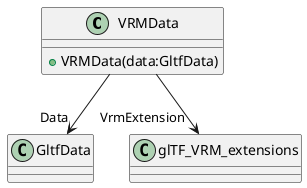 @startuml
class VRMData {
    + VRMData(data:GltfData)
}
VRMData --> "Data" GltfData
VRMData --> "VrmExtension" glTF_VRM_extensions
@enduml
